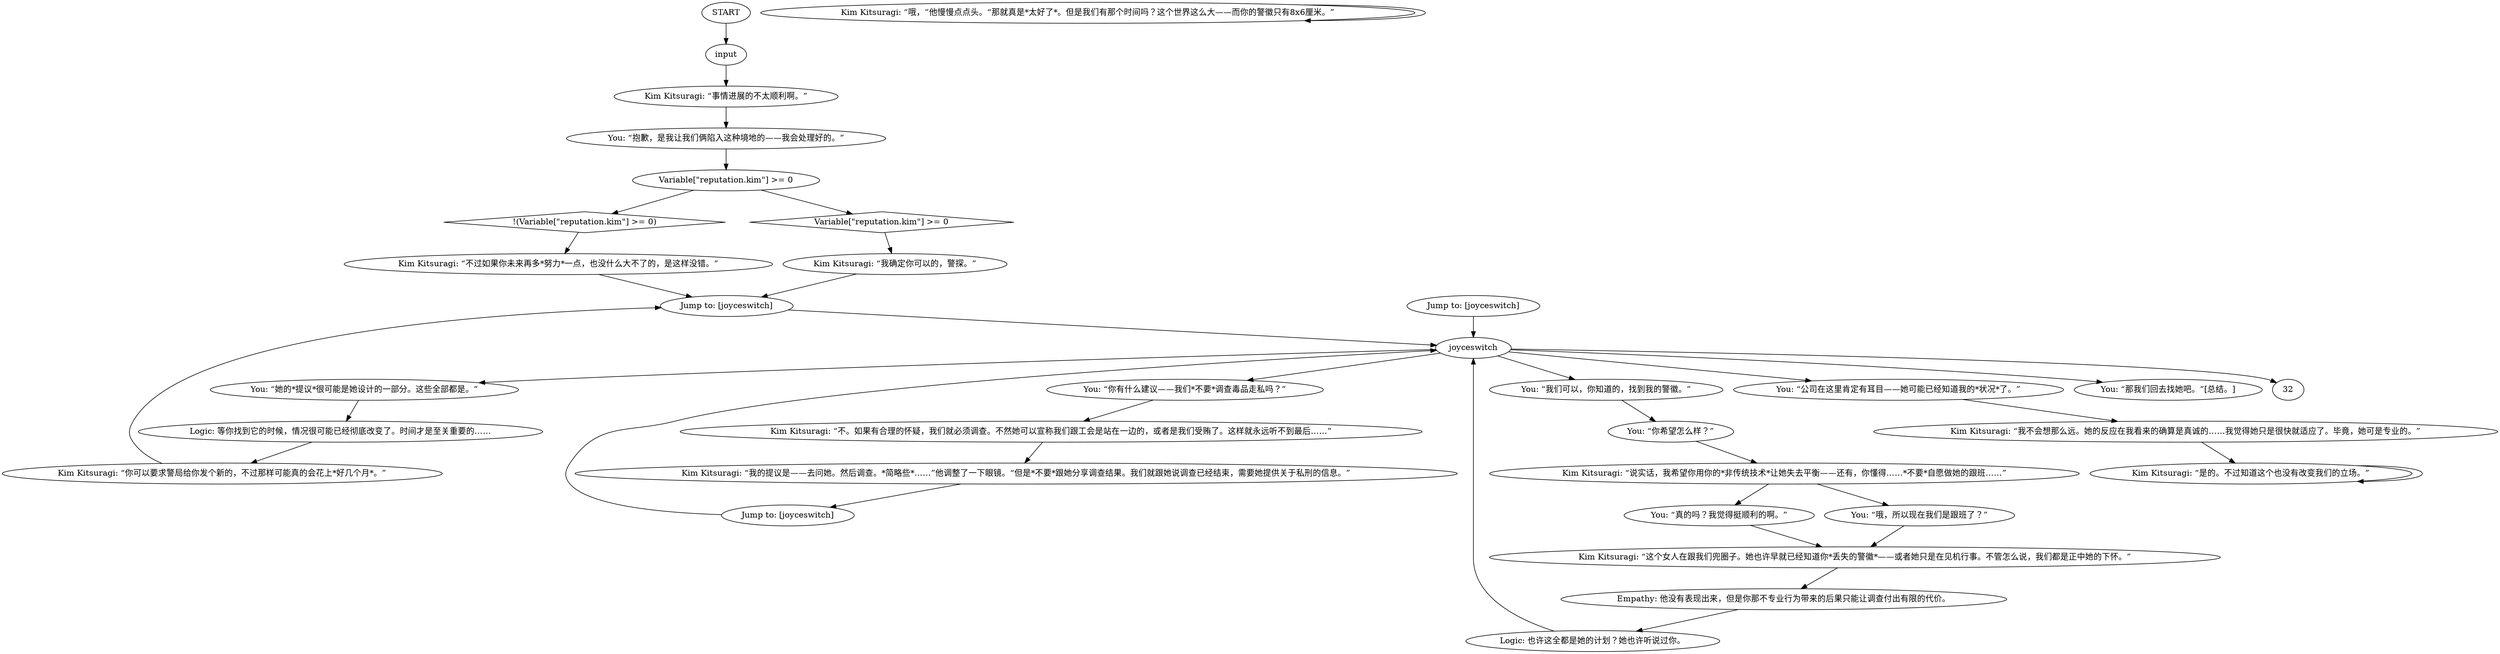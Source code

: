 # KIM SWITCH / JOYCE DRUGS
# Little talk to Kim where he discusses undertaking the jam mystery w you
# ==================================================
digraph G {
	  0 [label="START"];
	  1 [label="input"];
	  2 [label="You: “公司在这里肯定有耳目——她可能已经知道我的*状况*了。”"];
	  3 [label="Jump to: [joyceswitch]"];
	  4 [label="You: “她的*提议*很可能是她设计的一部分。这些全部都是。”"];
	  5 [label="Kim Kitsuragi: “不。如果有合理的怀疑，我们就必须调查。不然她可以宣称我们跟工会是站在一边的，或者是我们受贿了。这样就永远听不到最后……”"];
	  6 [label="You: “我们可以，你知道的，找到我的警徽。”"];
	  7 [label="Variable[\"reputation.kim\"] >= 0"];
	  8 [label="Variable[\"reputation.kim\"] >= 0", shape=diamond];
	  9 [label="!(Variable[\"reputation.kim\"] >= 0)", shape=diamond];
	  10 [label="Logic: 也许这全都是她的计划？她也许听说过你。"];
	  11 [label="Kim Kitsuragi: “这个女人在跟我们兜圈子。她也许早就已经知道你*丢失的警徽*——或者她只是在见机行事。不管怎么说，我们都是正中她的下怀。”"];
	  12 [label="Empathy: 他没有表现出来，但是你那不专业行为带来的后果只能让调查付出有限的代价。"];
	  13 [label="Kim Kitsuragi: “说实话，我希望你用你的*非传统技术*让她失去平衡——还有，你懂得……*不要*自愿做她的跟班……”"];
	  14 [label="Kim Kitsuragi: “我不会想那么远。她的反应在我看来的确算是真诚的……我觉得她只是很快就适应了。毕竟，她可是专业的。”"];
	  15 [label="You: “真的吗？我觉得挺顺利的啊。”"];
	  16 [label="You: “那我们回去找她吧。”[总结。]"];
	  17 [label="You: “你有什么建议——我们*不要*调查毒品走私吗？”"];
	  18 [label="Kim Kitsuragi: “你可以要求警局给你发个新的，不过那样可能真的会花上*好几个月*。”"];
	  19 [label="Kim Kitsuragi: “事情进展的不太顺利啊。”"];
	  20 [label="Kim Kitsuragi: “我的提议是——去问她。然后调查。*简略些*……”他调整了一下眼镜。“但是*不要*跟她分享调查结果。我们就跟她说调查已经结束，需要她提供关于私刑的信息。”"];
	  21 [label="Jump to: [joyceswitch]"];
	  22 [label="You: “哦，所以现在我们是跟班了？”"];
	  23 [label="Kim Kitsuragi: “不过如果你未来再多*努力*一点，也没什么大不了的，是这样没错。”"];
	  24 [label="Kim Kitsuragi: “我确定你可以的，警探。”"];
	  25 [label="joyceswitch"];
	  26 [label="Jump to: [joyceswitch]"];
	  27 [label="Kim Kitsuragi: “是的。不过知道这个也没有改变我们的立场。”"];
	  28 [label="Logic: 等你找到它的时候，情况很可能已经彻底改变了。时间才是至关重要的……"];
	  29 [label="Kim Kitsuragi: “哦，”他慢慢点点头。“那就真是*太好了*。但是我们有那个时间吗？这个世界这么大——而你的警徽只有8x6厘米。”"];
	  30 [label="You: “你希望怎么样？”"];
	  31 [label="You: “抱歉，是我让我们俩陷入这种境地的——我会处理好的。”"];
	  0 -> 1
	  1 -> 19
	  2 -> 14
	  3 -> 25
	  4 -> 28
	  5 -> 20
	  6 -> 30
	  7 -> 8
	  7 -> 9
	  8 -> 24
	  9 -> 23
	  10 -> 25
	  11 -> 12
	  12 -> 10
	  13 -> 22
	  13 -> 15
	  14 -> 27
	  15 -> 11
	  17 -> 5
	  18 -> 21
	  19 -> 31
	  20 -> 3
	  21 -> 25
	  22 -> 11
	  23 -> 21
	  24 -> 21
	  25 -> 32
	  25 -> 2
	  25 -> 4
	  25 -> 6
	  25 -> 16
	  25 -> 17
	  26 -> 25
	  27 -> 27
	  28 -> 18
	  29 -> 29
	  30 -> 13
	  31 -> 7
}

